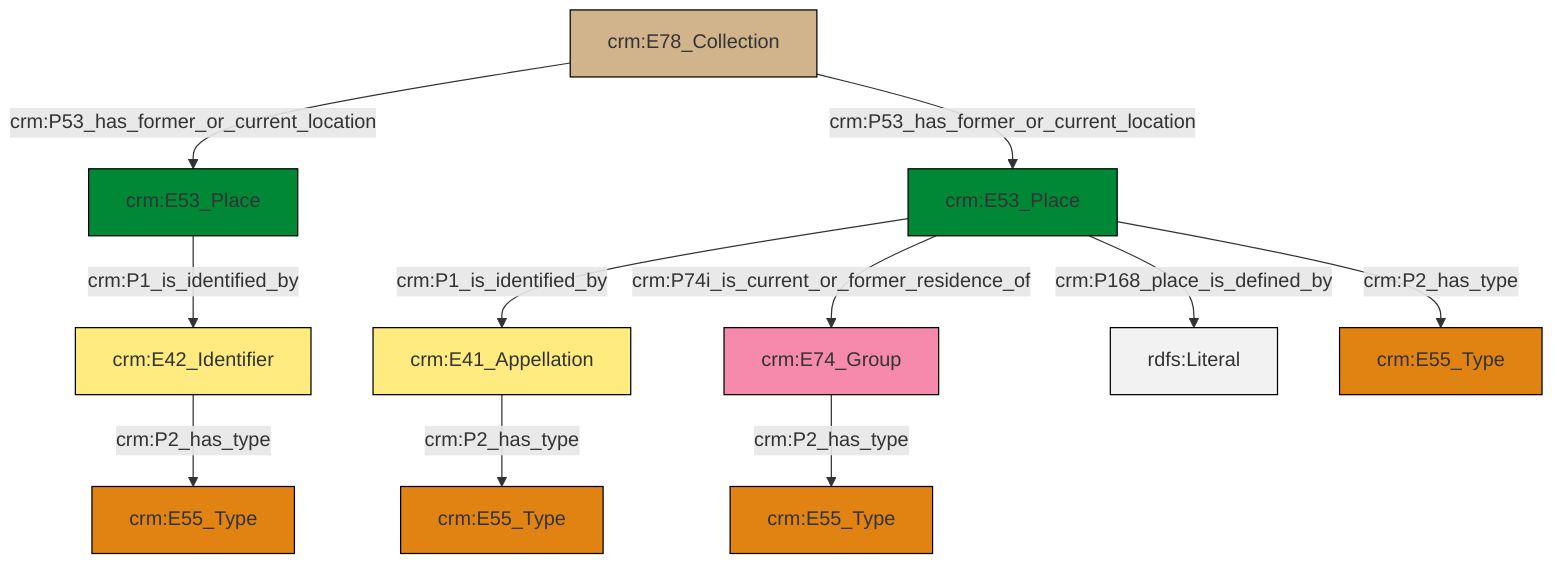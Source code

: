 graph TD
classDef Literal fill:#f2f2f2,stroke:#000000;
classDef CRM_Entity fill:#FFFFFF,stroke:#000000;
classDef Temporal_Entity fill:#00C9E6, stroke:#000000;
classDef Type fill:#E18312, stroke:#000000;
classDef Time-Span fill:#2C9C91, stroke:#000000;
classDef Appellation fill:#FFEB7F, stroke:#000000;
classDef Place fill:#008836, stroke:#000000;
classDef Persistent_Item fill:#B266B2, stroke:#000000;
classDef Conceptual_Object fill:#FFD700, stroke:#000000;
classDef Physical_Thing fill:#D2B48C, stroke:#000000;
classDef Actor fill:#f58aad, stroke:#000000;
classDef PC_Classes fill:#4ce600, stroke:#000000;
classDef Multi fill:#cccccc,stroke:#000000;

2["crm:E74_Group"]:::Actor -->|crm:P2_has_type| 3["crm:E55_Type"]:::Type
5["crm:E42_Identifier"]:::Appellation -->|crm:P2_has_type| 9["crm:E55_Type"]:::Type
7["crm:E53_Place"]:::Place -->|crm:P1_is_identified_by| 5["crm:E42_Identifier"]:::Appellation
0["crm:E53_Place"]:::Place -->|crm:P1_is_identified_by| 10["crm:E41_Appellation"]:::Appellation
12["crm:E78_Collection"]:::Physical_Thing -->|crm:P53_has_former_or_current_location| 7["crm:E53_Place"]:::Place
12["crm:E78_Collection"]:::Physical_Thing -->|crm:P53_has_former_or_current_location| 0["crm:E53_Place"]:::Place
0["crm:E53_Place"]:::Place -->|crm:P168_place_is_defined_by| 15[rdfs:Literal]:::Literal
10["crm:E41_Appellation"]:::Appellation -->|crm:P2_has_type| 16["crm:E55_Type"]:::Type
0["crm:E53_Place"]:::Place -->|crm:P74i_is_current_or_former_residence_of| 2["crm:E74_Group"]:::Actor
0["crm:E53_Place"]:::Place -->|crm:P2_has_type| 20["crm:E55_Type"]:::Type